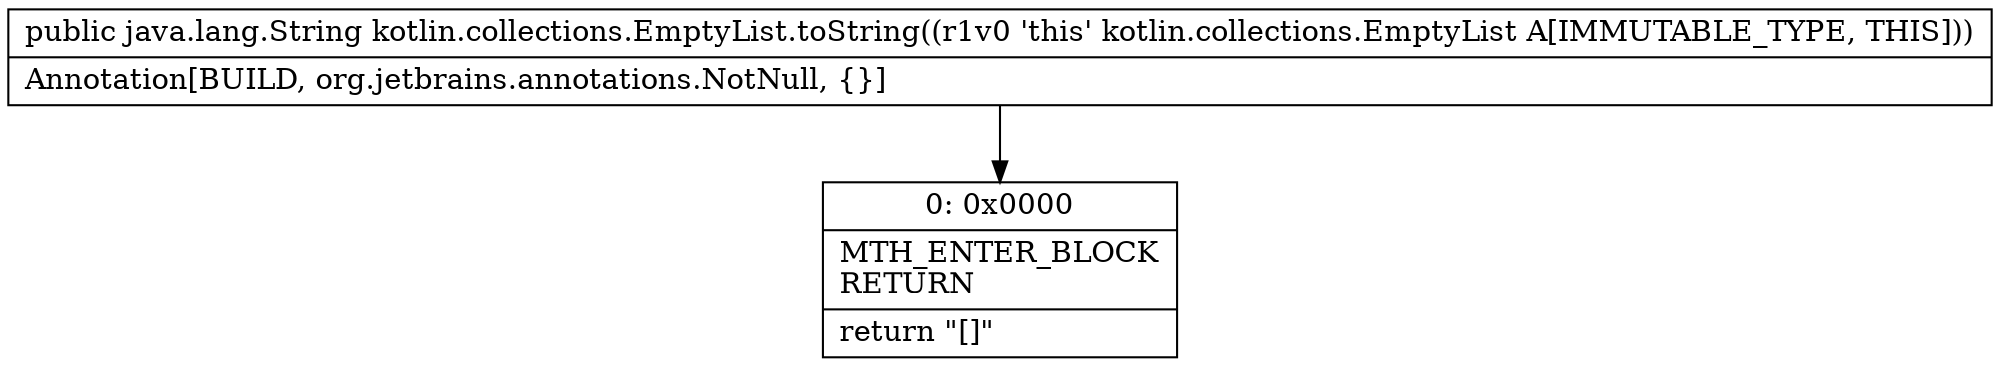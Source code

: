 digraph "CFG forkotlin.collections.EmptyList.toString()Ljava\/lang\/String;" {
Node_0 [shape=record,label="{0\:\ 0x0000|MTH_ENTER_BLOCK\lRETURN\l|return \"[]\"\l}"];
MethodNode[shape=record,label="{public java.lang.String kotlin.collections.EmptyList.toString((r1v0 'this' kotlin.collections.EmptyList A[IMMUTABLE_TYPE, THIS]))  | Annotation[BUILD, org.jetbrains.annotations.NotNull, \{\}]\l}"];
MethodNode -> Node_0;
}

